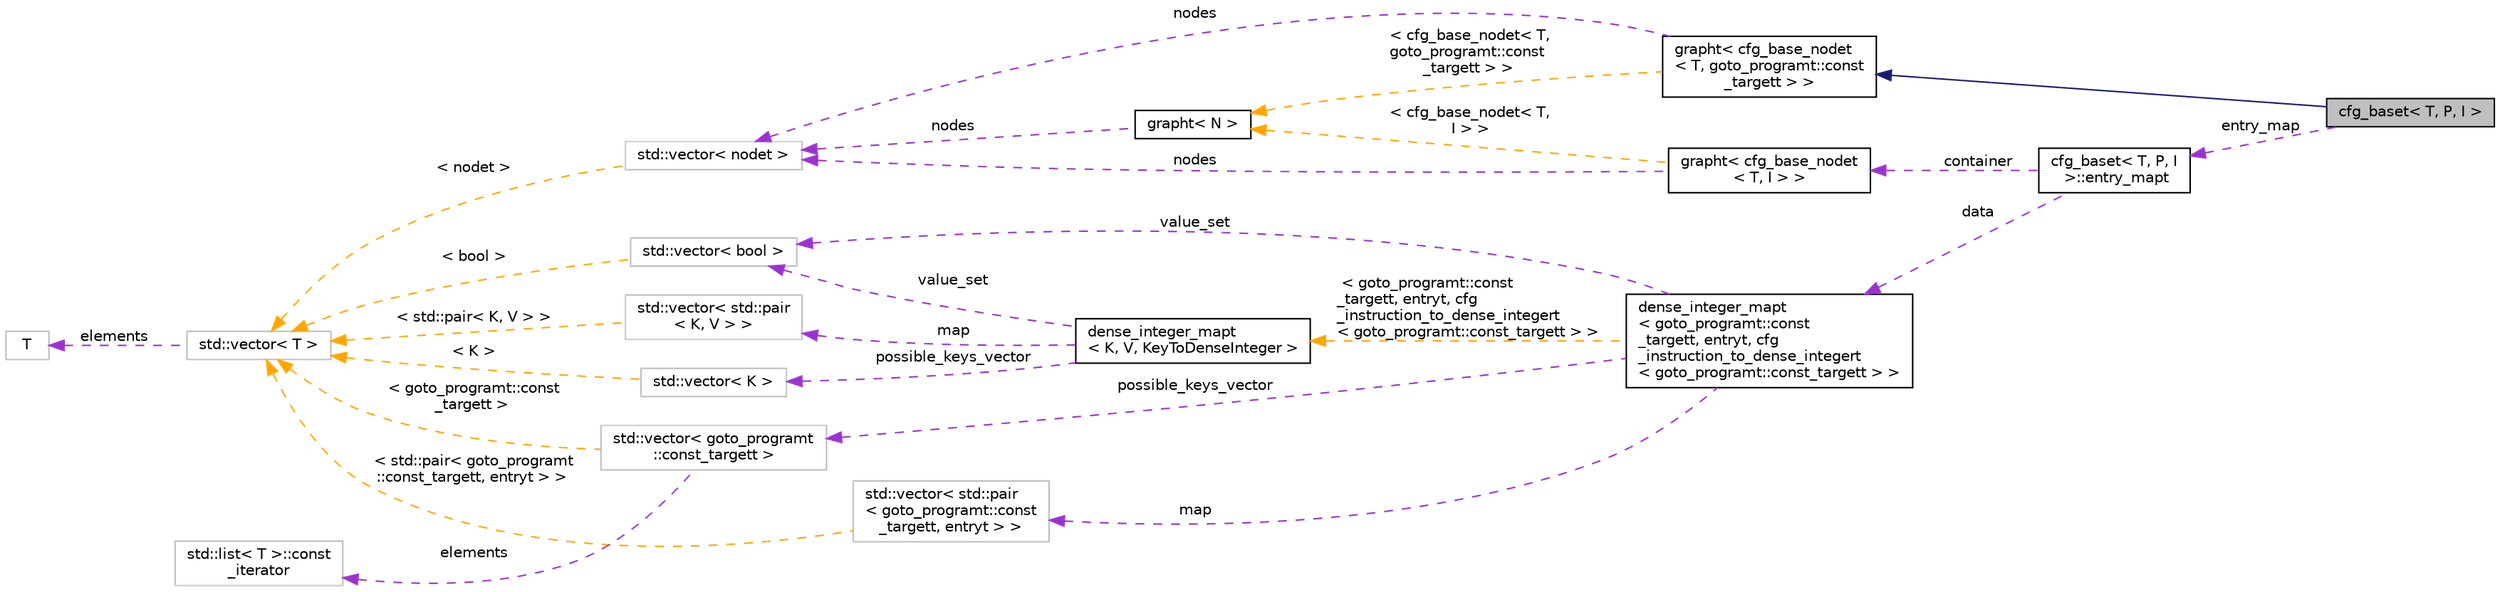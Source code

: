 digraph "cfg_baset&lt; T, P, I &gt;"
{
 // LATEX_PDF_SIZE
  bgcolor="transparent";
  edge [fontname="Helvetica",fontsize="10",labelfontname="Helvetica",labelfontsize="10"];
  node [fontname="Helvetica",fontsize="10",shape=record];
  rankdir="LR";
  Node1 [label="cfg_baset\< T, P, I \>",height=0.2,width=0.4,color="black", fillcolor="grey75", style="filled", fontcolor="black",tooltip="A multi-procedural control flow graph (CFG) whose nodes store references to instructions in a GOTO pr..."];
  Node2 -> Node1 [dir="back",color="midnightblue",fontsize="10",style="solid",fontname="Helvetica"];
  Node2 [label="grapht\< cfg_base_nodet\l\< T, goto_programt::const\l_targett \> \>",height=0.2,width=0.4,color="black",URL="$classgrapht.html",tooltip=" "];
  Node3 -> Node2 [dir="back",color="darkorchid3",fontsize="10",style="dashed",label=" nodes" ,fontname="Helvetica"];
  Node3 [label="std::vector\< nodet \>",height=0.2,width=0.4,color="grey75",tooltip=" "];
  Node4 -> Node3 [dir="back",color="orange",fontsize="10",style="dashed",label=" \< nodet \>" ,fontname="Helvetica"];
  Node4 [label="std::vector\< T \>",height=0.2,width=0.4,color="grey75",tooltip="STL class."];
  Node5 -> Node4 [dir="back",color="darkorchid3",fontsize="10",style="dashed",label=" elements" ,fontname="Helvetica"];
  Node5 [label="T",height=0.2,width=0.4,color="grey75",tooltip=" "];
  Node6 -> Node2 [dir="back",color="orange",fontsize="10",style="dashed",label=" \< cfg_base_nodet\< T,\l goto_programt::const\l_targett \> \>" ,fontname="Helvetica"];
  Node6 [label="grapht\< N \>",height=0.2,width=0.4,color="black",URL="$classgrapht.html",tooltip="A generic directed graph with a parametric node type."];
  Node3 -> Node6 [dir="back",color="darkorchid3",fontsize="10",style="dashed",label=" nodes" ,fontname="Helvetica"];
  Node7 -> Node1 [dir="back",color="darkorchid3",fontsize="10",style="dashed",label=" entry_map" ,fontname="Helvetica"];
  Node7 [label="cfg_baset\< T, P, I\l \>::entry_mapt",height=0.2,width=0.4,color="black",URL="$classcfg__baset_1_1entry__mapt.html",tooltip=" "];
  Node8 -> Node7 [dir="back",color="darkorchid3",fontsize="10",style="dashed",label=" data" ,fontname="Helvetica"];
  Node8 [label="dense_integer_mapt\l\< goto_programt::const\l_targett, entryt, cfg\l_instruction_to_dense_integert\l\< goto_programt::const_targett \> \>",height=0.2,width=0.4,color="black",URL="$classdense__integer__mapt.html",tooltip=" "];
  Node9 -> Node8 [dir="back",color="darkorchid3",fontsize="10",style="dashed",label=" possible_keys_vector" ,fontname="Helvetica"];
  Node9 [label="std::vector\< goto_programt\l::const_targett \>",height=0.2,width=0.4,color="grey75",tooltip=" "];
  Node10 -> Node9 [dir="back",color="darkorchid3",fontsize="10",style="dashed",label=" elements" ,fontname="Helvetica"];
  Node10 [label="std::list\< T \>::const\l_iterator",height=0.2,width=0.4,color="grey75",tooltip="STL iterator class."];
  Node4 -> Node9 [dir="back",color="orange",fontsize="10",style="dashed",label=" \< goto_programt::const\l_targett \>" ,fontname="Helvetica"];
  Node11 -> Node8 [dir="back",color="darkorchid3",fontsize="10",style="dashed",label=" value_set" ,fontname="Helvetica"];
  Node11 [label="std::vector\< bool \>",height=0.2,width=0.4,color="grey75",tooltip=" "];
  Node4 -> Node11 [dir="back",color="orange",fontsize="10",style="dashed",label=" \< bool \>" ,fontname="Helvetica"];
  Node12 -> Node8 [dir="back",color="darkorchid3",fontsize="10",style="dashed",label=" map" ,fontname="Helvetica"];
  Node12 [label="std::vector\< std::pair\l\< goto_programt::const\l_targett, entryt \> \>",height=0.2,width=0.4,color="grey75",tooltip=" "];
  Node4 -> Node12 [dir="back",color="orange",fontsize="10",style="dashed",label=" \< std::pair\< goto_programt\l::const_targett, entryt \> \>" ,fontname="Helvetica"];
  Node13 -> Node8 [dir="back",color="orange",fontsize="10",style="dashed",label=" \< goto_programt::const\l_targett, entryt, cfg\l_instruction_to_dense_integert\l\< goto_programt::const_targett \> \>" ,fontname="Helvetica"];
  Node13 [label="dense_integer_mapt\l\< K, V, KeyToDenseInteger \>",height=0.2,width=0.4,color="black",URL="$classdense__integer__mapt.html",tooltip="A map type that is backed by a vector, which relies on the ability to (a) see the keys that might be ..."];
  Node14 -> Node13 [dir="back",color="darkorchid3",fontsize="10",style="dashed",label=" map" ,fontname="Helvetica"];
  Node14 [label="std::vector\< std::pair\l\< K, V \> \>",height=0.2,width=0.4,color="grey75",tooltip=" "];
  Node4 -> Node14 [dir="back",color="orange",fontsize="10",style="dashed",label=" \< std::pair\< K, V \> \>" ,fontname="Helvetica"];
  Node15 -> Node13 [dir="back",color="darkorchid3",fontsize="10",style="dashed",label=" possible_keys_vector" ,fontname="Helvetica"];
  Node15 [label="std::vector\< K \>",height=0.2,width=0.4,color="grey75",tooltip=" "];
  Node4 -> Node15 [dir="back",color="orange",fontsize="10",style="dashed",label=" \< K \>" ,fontname="Helvetica"];
  Node11 -> Node13 [dir="back",color="darkorchid3",fontsize="10",style="dashed",label=" value_set" ,fontname="Helvetica"];
  Node16 -> Node7 [dir="back",color="darkorchid3",fontsize="10",style="dashed",label=" container" ,fontname="Helvetica"];
  Node16 [label="grapht\< cfg_base_nodet\l\< T, I \> \>",height=0.2,width=0.4,color="black",URL="$classgrapht.html",tooltip=" "];
  Node3 -> Node16 [dir="back",color="darkorchid3",fontsize="10",style="dashed",label=" nodes" ,fontname="Helvetica"];
  Node6 -> Node16 [dir="back",color="orange",fontsize="10",style="dashed",label=" \< cfg_base_nodet\< T,\l I \> \>" ,fontname="Helvetica"];
}
